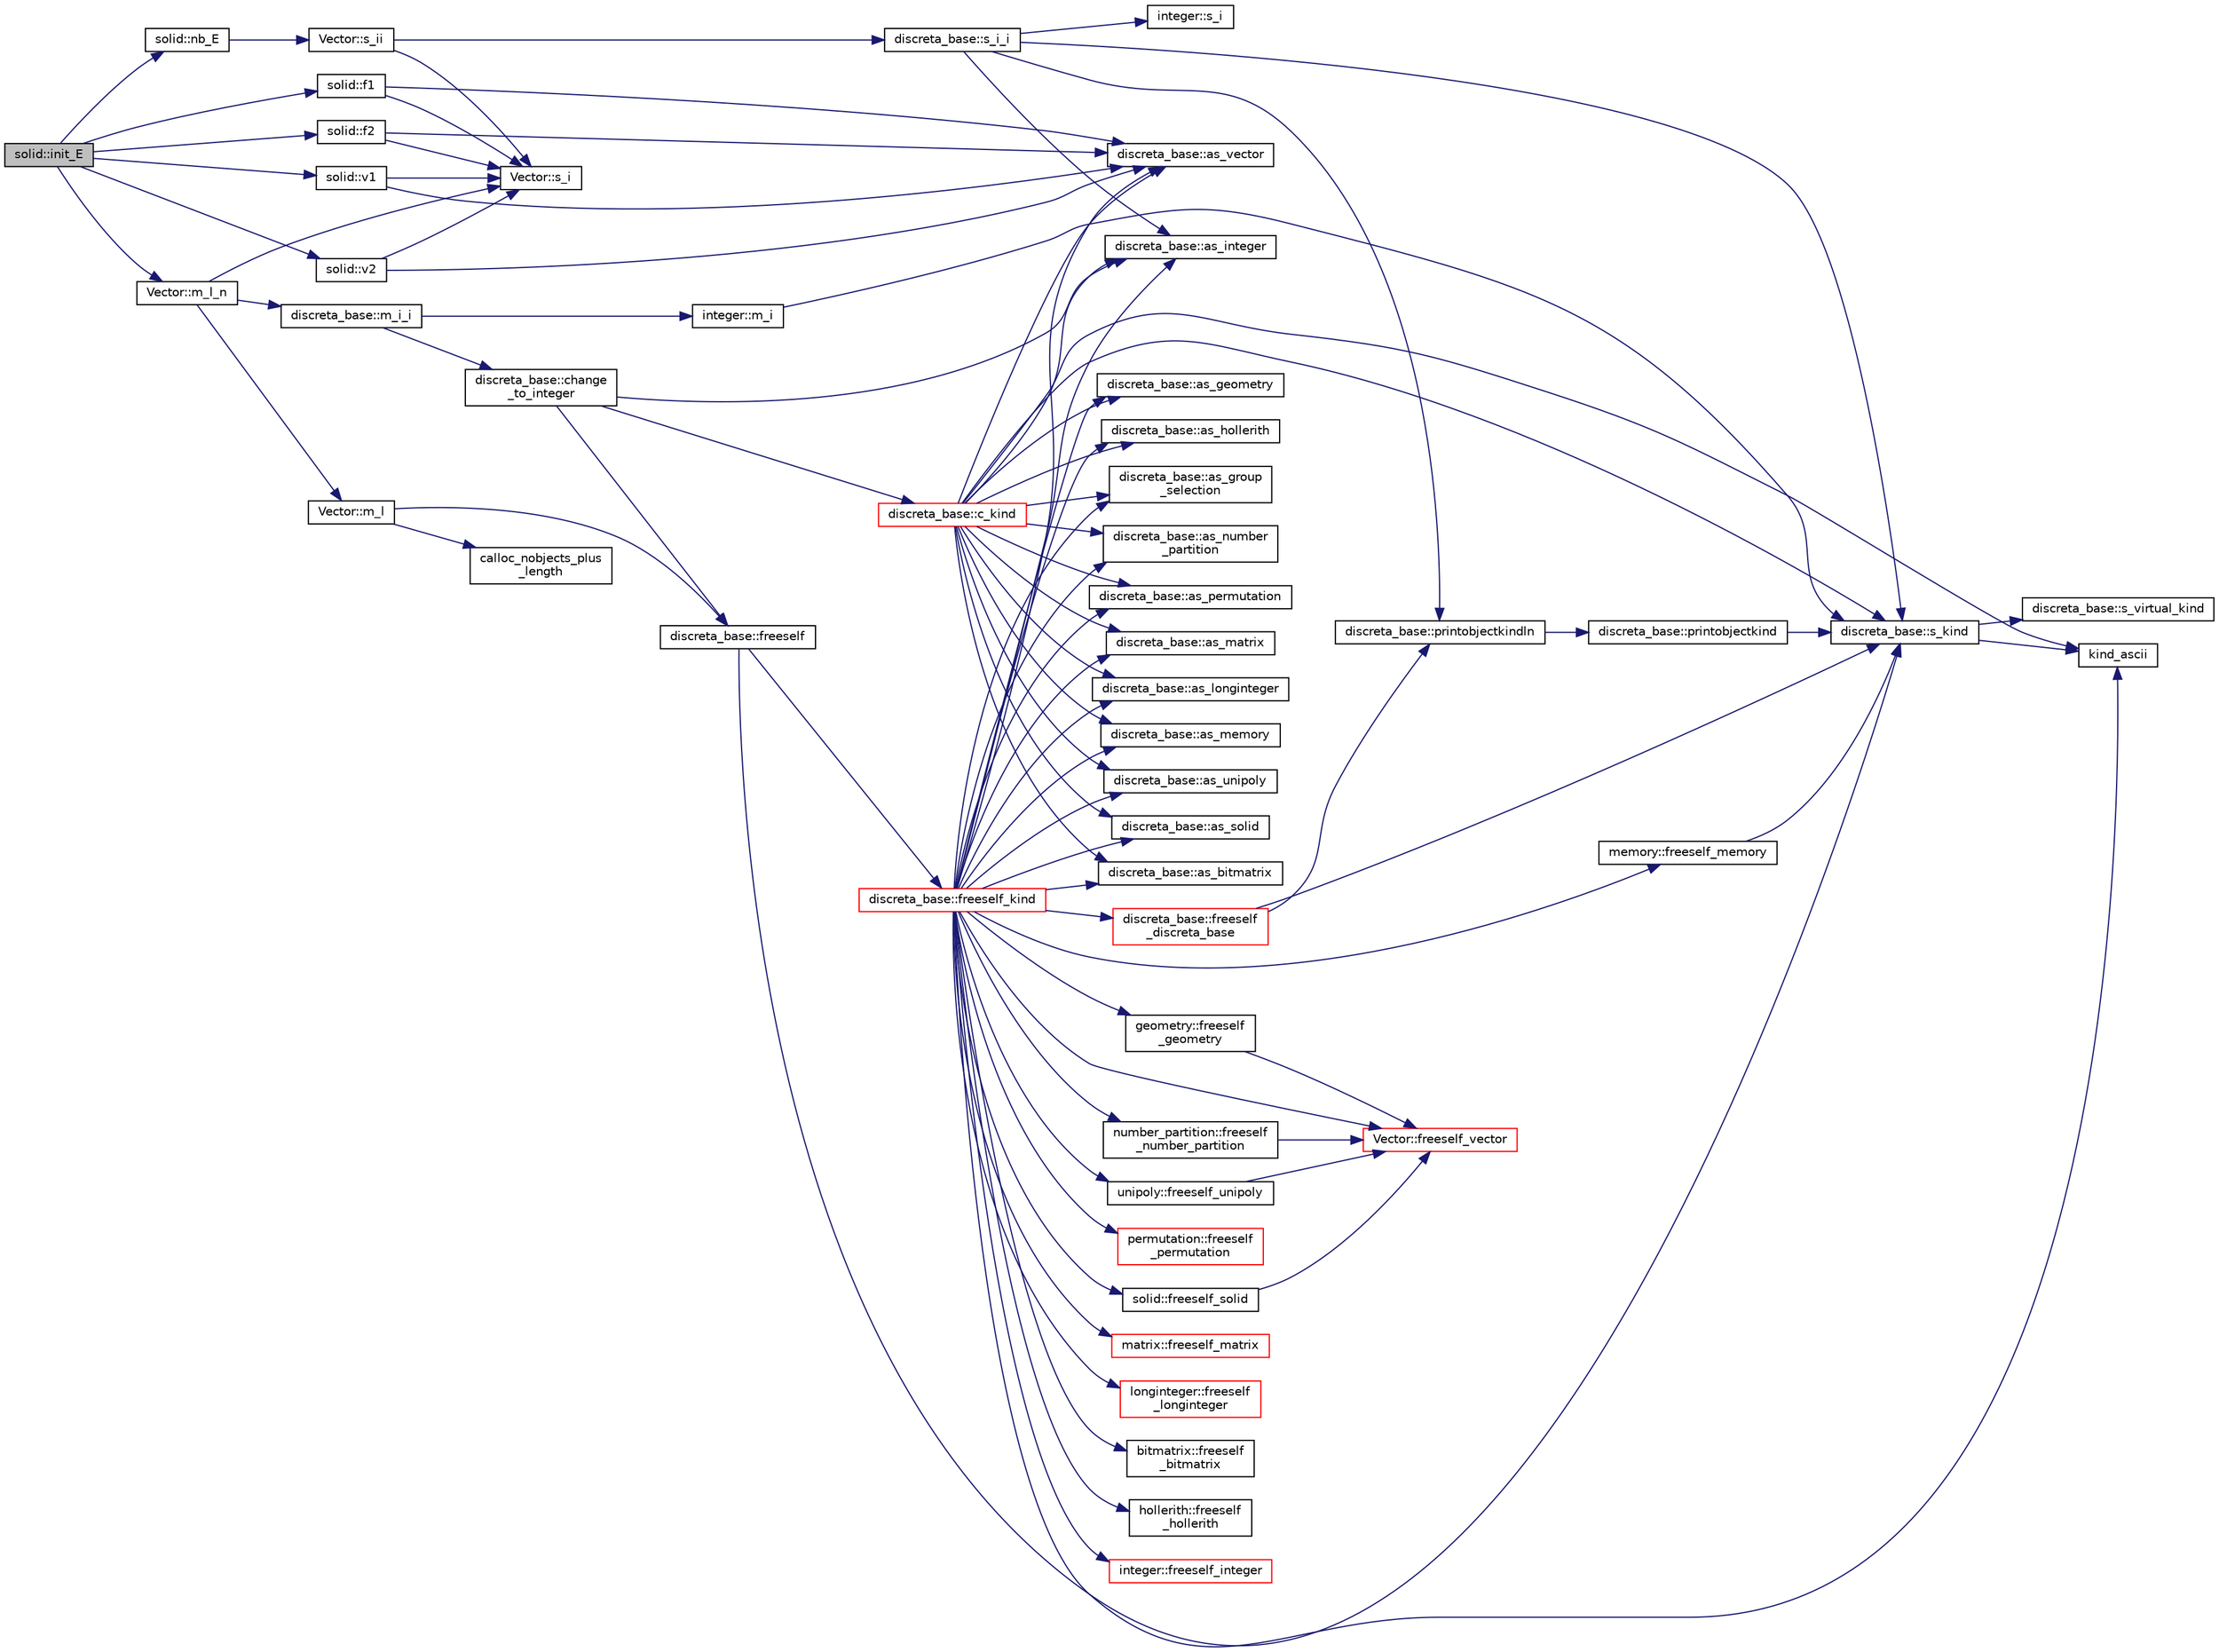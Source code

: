 digraph "solid::init_E"
{
  edge [fontname="Helvetica",fontsize="10",labelfontname="Helvetica",labelfontsize="10"];
  node [fontname="Helvetica",fontsize="10",shape=record];
  rankdir="LR";
  Node3124 [label="solid::init_E",height=0.2,width=0.4,color="black", fillcolor="grey75", style="filled", fontcolor="black"];
  Node3124 -> Node3125 [color="midnightblue",fontsize="10",style="solid",fontname="Helvetica"];
  Node3125 [label="solid::nb_E",height=0.2,width=0.4,color="black", fillcolor="white", style="filled",URL="$d8/def/classsolid.html#abf4c4af23b0746c618d03d63b32a9e7e"];
  Node3125 -> Node3126 [color="midnightblue",fontsize="10",style="solid",fontname="Helvetica"];
  Node3126 [label="Vector::s_ii",height=0.2,width=0.4,color="black", fillcolor="white", style="filled",URL="$d5/db2/class_vector.html#a75d4942cc7b9794717b4846c10520db8"];
  Node3126 -> Node3127 [color="midnightblue",fontsize="10",style="solid",fontname="Helvetica"];
  Node3127 [label="Vector::s_i",height=0.2,width=0.4,color="black", fillcolor="white", style="filled",URL="$d5/db2/class_vector.html#a1c4fe1752523df8119f70dd550244871"];
  Node3126 -> Node3128 [color="midnightblue",fontsize="10",style="solid",fontname="Helvetica"];
  Node3128 [label="discreta_base::s_i_i",height=0.2,width=0.4,color="black", fillcolor="white", style="filled",URL="$d7/d71/classdiscreta__base.html#aadb92c01fbe69b3034b0214b33fbc735"];
  Node3128 -> Node3129 [color="midnightblue",fontsize="10",style="solid",fontname="Helvetica"];
  Node3129 [label="discreta_base::s_kind",height=0.2,width=0.4,color="black", fillcolor="white", style="filled",URL="$d7/d71/classdiscreta__base.html#a8a830025c74adbbc3362418a7c2ba157"];
  Node3129 -> Node3130 [color="midnightblue",fontsize="10",style="solid",fontname="Helvetica"];
  Node3130 [label="discreta_base::s_virtual_kind",height=0.2,width=0.4,color="black", fillcolor="white", style="filled",URL="$d7/d71/classdiscreta__base.html#a52778a6d6943a468be083d0785d418fb"];
  Node3129 -> Node3131 [color="midnightblue",fontsize="10",style="solid",fontname="Helvetica"];
  Node3131 [label="kind_ascii",height=0.2,width=0.4,color="black", fillcolor="white", style="filled",URL="$d9/d60/discreta_8h.html#ad0ce825a9f29bc6cec27e1b64cfe27bf"];
  Node3128 -> Node3132 [color="midnightblue",fontsize="10",style="solid",fontname="Helvetica"];
  Node3132 [label="discreta_base::printobjectkindln",height=0.2,width=0.4,color="black", fillcolor="white", style="filled",URL="$d7/d71/classdiscreta__base.html#a677ccc8f392ebedde05e453f8cf59559"];
  Node3132 -> Node3133 [color="midnightblue",fontsize="10",style="solid",fontname="Helvetica"];
  Node3133 [label="discreta_base::printobjectkind",height=0.2,width=0.4,color="black", fillcolor="white", style="filled",URL="$d7/d71/classdiscreta__base.html#aa75a1314aa706909b029664944904231"];
  Node3133 -> Node3129 [color="midnightblue",fontsize="10",style="solid",fontname="Helvetica"];
  Node3128 -> Node3134 [color="midnightblue",fontsize="10",style="solid",fontname="Helvetica"];
  Node3134 [label="discreta_base::as_integer",height=0.2,width=0.4,color="black", fillcolor="white", style="filled",URL="$d7/d71/classdiscreta__base.html#a00d7691eaf874fd283d942692fe8dd26"];
  Node3128 -> Node3135 [color="midnightblue",fontsize="10",style="solid",fontname="Helvetica"];
  Node3135 [label="integer::s_i",height=0.2,width=0.4,color="black", fillcolor="white", style="filled",URL="$d0/de5/classinteger.html#adf28e9f94d4c844adaa950deeb80b904"];
  Node3124 -> Node3136 [color="midnightblue",fontsize="10",style="solid",fontname="Helvetica"];
  Node3136 [label="solid::v1",height=0.2,width=0.4,color="black", fillcolor="white", style="filled",URL="$d8/def/classsolid.html#a9f4ad6a7821b9be2f0f1e19cdb23933c"];
  Node3136 -> Node3127 [color="midnightblue",fontsize="10",style="solid",fontname="Helvetica"];
  Node3136 -> Node3137 [color="midnightblue",fontsize="10",style="solid",fontname="Helvetica"];
  Node3137 [label="discreta_base::as_vector",height=0.2,width=0.4,color="black", fillcolor="white", style="filled",URL="$d7/d71/classdiscreta__base.html#a7bdd6cae39c380b128ee9e17e42cf020"];
  Node3124 -> Node3138 [color="midnightblue",fontsize="10",style="solid",fontname="Helvetica"];
  Node3138 [label="Vector::m_l_n",height=0.2,width=0.4,color="black", fillcolor="white", style="filled",URL="$d5/db2/class_vector.html#a5c7c126e6266ecdc832c5ce5bc1cca2f"];
  Node3138 -> Node3139 [color="midnightblue",fontsize="10",style="solid",fontname="Helvetica"];
  Node3139 [label="Vector::m_l",height=0.2,width=0.4,color="black", fillcolor="white", style="filled",URL="$d5/db2/class_vector.html#a00f5520c2a6b4f5282a1a8bcf8ea74eb"];
  Node3139 -> Node3140 [color="midnightblue",fontsize="10",style="solid",fontname="Helvetica"];
  Node3140 [label="discreta_base::freeself",height=0.2,width=0.4,color="black", fillcolor="white", style="filled",URL="$d7/d71/classdiscreta__base.html#a9a3c9501a562293b5667c11b9174d6e5"];
  Node3140 -> Node3141 [color="midnightblue",fontsize="10",style="solid",fontname="Helvetica"];
  Node3141 [label="discreta_base::freeself_kind",height=0.2,width=0.4,color="red", fillcolor="white", style="filled",URL="$d7/d71/classdiscreta__base.html#a63a23ada2165b3838fab719ed458cec8"];
  Node3141 -> Node3142 [color="midnightblue",fontsize="10",style="solid",fontname="Helvetica"];
  Node3142 [label="discreta_base::freeself\l_discreta_base",height=0.2,width=0.4,color="red", fillcolor="white", style="filled",URL="$d7/d71/classdiscreta__base.html#a8b1ec2cee4566034441e066dc2c027db"];
  Node3142 -> Node3129 [color="midnightblue",fontsize="10",style="solid",fontname="Helvetica"];
  Node3142 -> Node3132 [color="midnightblue",fontsize="10",style="solid",fontname="Helvetica"];
  Node3141 -> Node3134 [color="midnightblue",fontsize="10",style="solid",fontname="Helvetica"];
  Node3141 -> Node3144 [color="midnightblue",fontsize="10",style="solid",fontname="Helvetica"];
  Node3144 [label="integer::freeself_integer",height=0.2,width=0.4,color="red", fillcolor="white", style="filled",URL="$d0/de5/classinteger.html#a02eb557612c9db1820dd75a77151edc0"];
  Node3141 -> Node3137 [color="midnightblue",fontsize="10",style="solid",fontname="Helvetica"];
  Node3141 -> Node3145 [color="midnightblue",fontsize="10",style="solid",fontname="Helvetica"];
  Node3145 [label="Vector::freeself_vector",height=0.2,width=0.4,color="red", fillcolor="white", style="filled",URL="$d5/db2/class_vector.html#ad55c58937ca8fb342247a2c0fb572d20"];
  Node3141 -> Node3147 [color="midnightblue",fontsize="10",style="solid",fontname="Helvetica"];
  Node3147 [label="discreta_base::as_number\l_partition",height=0.2,width=0.4,color="black", fillcolor="white", style="filled",URL="$d7/d71/classdiscreta__base.html#a307aa09de0e925d46697707968ffab00"];
  Node3141 -> Node3148 [color="midnightblue",fontsize="10",style="solid",fontname="Helvetica"];
  Node3148 [label="number_partition::freeself\l_number_partition",height=0.2,width=0.4,color="black", fillcolor="white", style="filled",URL="$df/d50/classnumber__partition.html#aa74111c1c8cd218b654e7b7c1ca42eb5"];
  Node3148 -> Node3145 [color="midnightblue",fontsize="10",style="solid",fontname="Helvetica"];
  Node3141 -> Node3149 [color="midnightblue",fontsize="10",style="solid",fontname="Helvetica"];
  Node3149 [label="discreta_base::as_permutation",height=0.2,width=0.4,color="black", fillcolor="white", style="filled",URL="$d7/d71/classdiscreta__base.html#aa4e72f36a82984239b12ae831e131098"];
  Node3141 -> Node3150 [color="midnightblue",fontsize="10",style="solid",fontname="Helvetica"];
  Node3150 [label="permutation::freeself\l_permutation",height=0.2,width=0.4,color="red", fillcolor="white", style="filled",URL="$d0/d08/classpermutation.html#a1f86343fa765d71c976d79e5ce372c12"];
  Node3141 -> Node3151 [color="midnightblue",fontsize="10",style="solid",fontname="Helvetica"];
  Node3151 [label="discreta_base::as_matrix",height=0.2,width=0.4,color="black", fillcolor="white", style="filled",URL="$d7/d71/classdiscreta__base.html#ae4d7f56d917a4707b838fbffde6467ff"];
  Node3141 -> Node3152 [color="midnightblue",fontsize="10",style="solid",fontname="Helvetica"];
  Node3152 [label="matrix::freeself_matrix",height=0.2,width=0.4,color="red", fillcolor="white", style="filled",URL="$d1/d8d/classmatrix.html#ab47d61820499f35c15bf82fb6a3b9bd1"];
  Node3141 -> Node3154 [color="midnightblue",fontsize="10",style="solid",fontname="Helvetica"];
  Node3154 [label="discreta_base::as_longinteger",height=0.2,width=0.4,color="black", fillcolor="white", style="filled",URL="$d7/d71/classdiscreta__base.html#a20a094639eb711b10c8694c51937f7cd"];
  Node3141 -> Node3155 [color="midnightblue",fontsize="10",style="solid",fontname="Helvetica"];
  Node3155 [label="longinteger::freeself\l_longinteger",height=0.2,width=0.4,color="red", fillcolor="white", style="filled",URL="$d3/d71/classlonginteger.html#a82006f4b7c6bf897de0387497e16c219"];
  Node3141 -> Node3157 [color="midnightblue",fontsize="10",style="solid",fontname="Helvetica"];
  Node3157 [label="discreta_base::as_memory",height=0.2,width=0.4,color="black", fillcolor="white", style="filled",URL="$d7/d71/classdiscreta__base.html#ad94b2d7dce0cd4fa22db57f6e79c4bd2"];
  Node3141 -> Node3158 [color="midnightblue",fontsize="10",style="solid",fontname="Helvetica"];
  Node3158 [label="memory::freeself_memory",height=0.2,width=0.4,color="black", fillcolor="white", style="filled",URL="$d8/d99/classmemory.html#a19366f9105d79a0e818cc19255d7ef4f"];
  Node3158 -> Node3129 [color="midnightblue",fontsize="10",style="solid",fontname="Helvetica"];
  Node3141 -> Node3159 [color="midnightblue",fontsize="10",style="solid",fontname="Helvetica"];
  Node3159 [label="discreta_base::as_unipoly",height=0.2,width=0.4,color="black", fillcolor="white", style="filled",URL="$d7/d71/classdiscreta__base.html#ad50d8027f039fe5c2478cddb243adc9d"];
  Node3141 -> Node3160 [color="midnightblue",fontsize="10",style="solid",fontname="Helvetica"];
  Node3160 [label="unipoly::freeself_unipoly",height=0.2,width=0.4,color="black", fillcolor="white", style="filled",URL="$d1/d89/classunipoly.html#aad315db6c6adb555a0c63877aab7d27e"];
  Node3160 -> Node3145 [color="midnightblue",fontsize="10",style="solid",fontname="Helvetica"];
  Node3141 -> Node3161 [color="midnightblue",fontsize="10",style="solid",fontname="Helvetica"];
  Node3161 [label="discreta_base::as_solid",height=0.2,width=0.4,color="black", fillcolor="white", style="filled",URL="$d7/d71/classdiscreta__base.html#a1fc5f2b85ec97ab0a69dd64903c970a5"];
  Node3141 -> Node3162 [color="midnightblue",fontsize="10",style="solid",fontname="Helvetica"];
  Node3162 [label="solid::freeself_solid",height=0.2,width=0.4,color="black", fillcolor="white", style="filled",URL="$d8/def/classsolid.html#a84c2f0abd7b24b1cf2ccefa9c99567fe"];
  Node3162 -> Node3145 [color="midnightblue",fontsize="10",style="solid",fontname="Helvetica"];
  Node3141 -> Node3163 [color="midnightblue",fontsize="10",style="solid",fontname="Helvetica"];
  Node3163 [label="discreta_base::as_bitmatrix",height=0.2,width=0.4,color="black", fillcolor="white", style="filled",URL="$d7/d71/classdiscreta__base.html#a071ad54ea8ef6c9d1d15f532e5a76df6"];
  Node3141 -> Node3164 [color="midnightblue",fontsize="10",style="solid",fontname="Helvetica"];
  Node3164 [label="bitmatrix::freeself\l_bitmatrix",height=0.2,width=0.4,color="black", fillcolor="white", style="filled",URL="$de/dc8/classbitmatrix.html#a4b84eed56a244df63819eae6b7ba1eff"];
  Node3141 -> Node3165 [color="midnightblue",fontsize="10",style="solid",fontname="Helvetica"];
  Node3165 [label="discreta_base::as_geometry",height=0.2,width=0.4,color="black", fillcolor="white", style="filled",URL="$d7/d71/classdiscreta__base.html#a38fc7b4cdd830703e9d87354b79bc5c8"];
  Node3141 -> Node3166 [color="midnightblue",fontsize="10",style="solid",fontname="Helvetica"];
  Node3166 [label="geometry::freeself\l_geometry",height=0.2,width=0.4,color="black", fillcolor="white", style="filled",URL="$da/d44/classgeometry.html#a504b1b52d24b4ae00d9fd0b7838b57e6"];
  Node3166 -> Node3145 [color="midnightblue",fontsize="10",style="solid",fontname="Helvetica"];
  Node3141 -> Node3167 [color="midnightblue",fontsize="10",style="solid",fontname="Helvetica"];
  Node3167 [label="discreta_base::as_hollerith",height=0.2,width=0.4,color="black", fillcolor="white", style="filled",URL="$d7/d71/classdiscreta__base.html#a3e66f82711f314710107e2f29e589690"];
  Node3141 -> Node3168 [color="midnightblue",fontsize="10",style="solid",fontname="Helvetica"];
  Node3168 [label="hollerith::freeself\l_hollerith",height=0.2,width=0.4,color="black", fillcolor="white", style="filled",URL="$d8/d99/classhollerith.html#a240d1b30780c9e09323d0b3ad5e2d1f7"];
  Node3141 -> Node3169 [color="midnightblue",fontsize="10",style="solid",fontname="Helvetica"];
  Node3169 [label="discreta_base::as_group\l_selection",height=0.2,width=0.4,color="black", fillcolor="white", style="filled",URL="$d7/d71/classdiscreta__base.html#aae1bac4883c567718bef9fb610abbdc8"];
  Node3141 -> Node3131 [color="midnightblue",fontsize="10",style="solid",fontname="Helvetica"];
  Node3140 -> Node3129 [color="midnightblue",fontsize="10",style="solid",fontname="Helvetica"];
  Node3139 -> Node3181 [color="midnightblue",fontsize="10",style="solid",fontname="Helvetica"];
  Node3181 [label="calloc_nobjects_plus\l_length",height=0.2,width=0.4,color="black", fillcolor="white", style="filled",URL="$d9/d60/discreta_8h.html#a71599d54c8c17dfa065a363f5cdd0aa4"];
  Node3138 -> Node3127 [color="midnightblue",fontsize="10",style="solid",fontname="Helvetica"];
  Node3138 -> Node3182 [color="midnightblue",fontsize="10",style="solid",fontname="Helvetica"];
  Node3182 [label="discreta_base::m_i_i",height=0.2,width=0.4,color="black", fillcolor="white", style="filled",URL="$d7/d71/classdiscreta__base.html#aa231464a9d4bc233f66608021c9ad997"];
  Node3182 -> Node3183 [color="midnightblue",fontsize="10",style="solid",fontname="Helvetica"];
  Node3183 [label="discreta_base::change\l_to_integer",height=0.2,width=0.4,color="black", fillcolor="white", style="filled",URL="$d7/d71/classdiscreta__base.html#a58a5a5bd8f8e6f2dd7b4483b66dc7bb9"];
  Node3183 -> Node3140 [color="midnightblue",fontsize="10",style="solid",fontname="Helvetica"];
  Node3183 -> Node3184 [color="midnightblue",fontsize="10",style="solid",fontname="Helvetica"];
  Node3184 [label="discreta_base::c_kind",height=0.2,width=0.4,color="red", fillcolor="white", style="filled",URL="$d7/d71/classdiscreta__base.html#adc2ff61589c2d083688e7a43f333cb62"];
  Node3184 -> Node3134 [color="midnightblue",fontsize="10",style="solid",fontname="Helvetica"];
  Node3184 -> Node3137 [color="midnightblue",fontsize="10",style="solid",fontname="Helvetica"];
  Node3184 -> Node3147 [color="midnightblue",fontsize="10",style="solid",fontname="Helvetica"];
  Node3184 -> Node3149 [color="midnightblue",fontsize="10",style="solid",fontname="Helvetica"];
  Node3184 -> Node3151 [color="midnightblue",fontsize="10",style="solid",fontname="Helvetica"];
  Node3184 -> Node3154 [color="midnightblue",fontsize="10",style="solid",fontname="Helvetica"];
  Node3184 -> Node3157 [color="midnightblue",fontsize="10",style="solid",fontname="Helvetica"];
  Node3184 -> Node3159 [color="midnightblue",fontsize="10",style="solid",fontname="Helvetica"];
  Node3184 -> Node3161 [color="midnightblue",fontsize="10",style="solid",fontname="Helvetica"];
  Node3184 -> Node3163 [color="midnightblue",fontsize="10",style="solid",fontname="Helvetica"];
  Node3184 -> Node3165 [color="midnightblue",fontsize="10",style="solid",fontname="Helvetica"];
  Node3184 -> Node3167 [color="midnightblue",fontsize="10",style="solid",fontname="Helvetica"];
  Node3184 -> Node3169 [color="midnightblue",fontsize="10",style="solid",fontname="Helvetica"];
  Node3184 -> Node3131 [color="midnightblue",fontsize="10",style="solid",fontname="Helvetica"];
  Node3184 -> Node3129 [color="midnightblue",fontsize="10",style="solid",fontname="Helvetica"];
  Node3183 -> Node3134 [color="midnightblue",fontsize="10",style="solid",fontname="Helvetica"];
  Node3182 -> Node3206 [color="midnightblue",fontsize="10",style="solid",fontname="Helvetica"];
  Node3206 [label="integer::m_i",height=0.2,width=0.4,color="black", fillcolor="white", style="filled",URL="$d0/de5/classinteger.html#a869091f0a0f35f5354c8c4a70250e8a9"];
  Node3206 -> Node3129 [color="midnightblue",fontsize="10",style="solid",fontname="Helvetica"];
  Node3124 -> Node3207 [color="midnightblue",fontsize="10",style="solid",fontname="Helvetica"];
  Node3207 [label="solid::v2",height=0.2,width=0.4,color="black", fillcolor="white", style="filled",URL="$d8/def/classsolid.html#a49eb435004424f5d9fa17d55489a9a94"];
  Node3207 -> Node3127 [color="midnightblue",fontsize="10",style="solid",fontname="Helvetica"];
  Node3207 -> Node3137 [color="midnightblue",fontsize="10",style="solid",fontname="Helvetica"];
  Node3124 -> Node3208 [color="midnightblue",fontsize="10",style="solid",fontname="Helvetica"];
  Node3208 [label="solid::f1",height=0.2,width=0.4,color="black", fillcolor="white", style="filled",URL="$d8/def/classsolid.html#a496eea5cdbcc2e61784e736bb4e06d1d"];
  Node3208 -> Node3127 [color="midnightblue",fontsize="10",style="solid",fontname="Helvetica"];
  Node3208 -> Node3137 [color="midnightblue",fontsize="10",style="solid",fontname="Helvetica"];
  Node3124 -> Node3209 [color="midnightblue",fontsize="10",style="solid",fontname="Helvetica"];
  Node3209 [label="solid::f2",height=0.2,width=0.4,color="black", fillcolor="white", style="filled",URL="$d8/def/classsolid.html#a52b43d36c47cf4f57fd277c408d33d58"];
  Node3209 -> Node3127 [color="midnightblue",fontsize="10",style="solid",fontname="Helvetica"];
  Node3209 -> Node3137 [color="midnightblue",fontsize="10",style="solid",fontname="Helvetica"];
}
